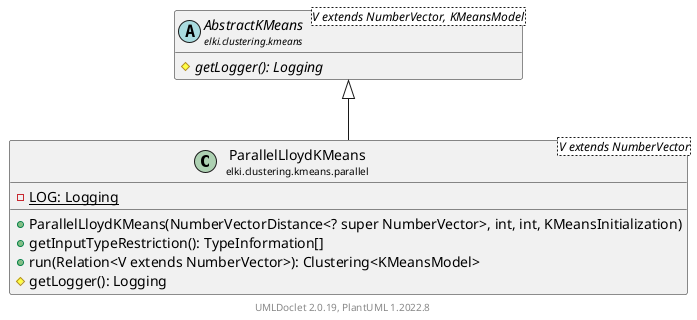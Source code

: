 @startuml
    remove .*\.(Instance|Par|Parameterizer|Factory)$
    set namespaceSeparator none
    hide empty fields
    hide empty methods

    class "<size:14>ParallelLloydKMeans\n<size:10>elki.clustering.kmeans.parallel" as elki.clustering.kmeans.parallel.ParallelLloydKMeans<V extends NumberVector> [[ParallelLloydKMeans.html]] {
        {static} -LOG: Logging
        +ParallelLloydKMeans(NumberVectorDistance<? super NumberVector>, int, int, KMeansInitialization)
        +getInputTypeRestriction(): TypeInformation[]
        +run(Relation<V extends NumberVector>): Clustering<KMeansModel>
        #getLogger(): Logging
    }

    abstract class "<size:14>AbstractKMeans\n<size:10>elki.clustering.kmeans" as elki.clustering.kmeans.AbstractKMeans<V extends NumberVector, KMeansModel> [[../AbstractKMeans.html]] {
        {abstract} #getLogger(): Logging
    }
    class "<size:14>ParallelLloydKMeans.Par\n<size:10>elki.clustering.kmeans.parallel" as elki.clustering.kmeans.parallel.ParallelLloydKMeans.Par<V extends NumberVector>

    elki.clustering.kmeans.AbstractKMeans <|-- elki.clustering.kmeans.parallel.ParallelLloydKMeans
    elki.clustering.kmeans.parallel.ParallelLloydKMeans +-- elki.clustering.kmeans.parallel.ParallelLloydKMeans.Par

    center footer UMLDoclet 2.0.19, PlantUML 1.2022.8
@enduml
